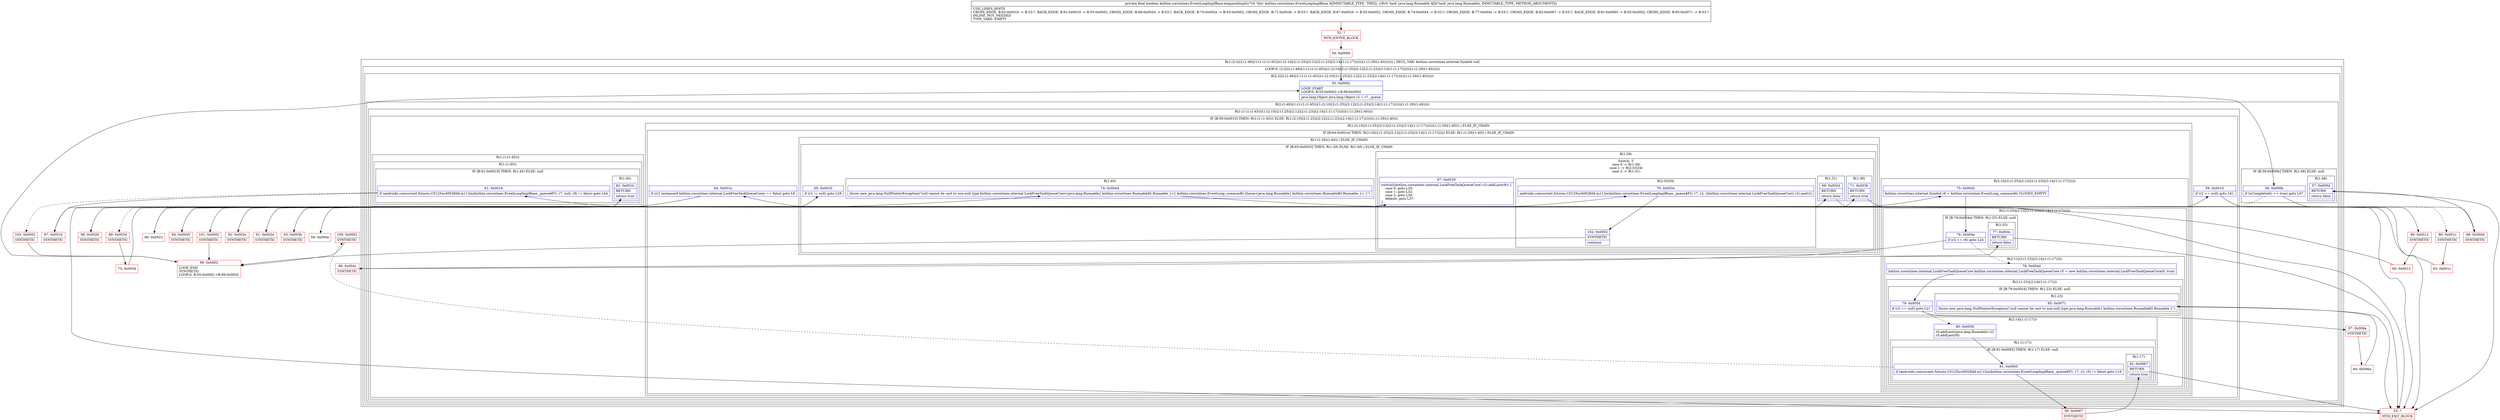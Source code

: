 digraph "CFG forkotlinx.coroutines.EventLoopImplBase.enqueueImpl(Ljava\/lang\/Runnable;)Z" {
subgraph cluster_Region_482403963 {
label = "R(1:(2:2|(2:(1:48)|(1:(1:(1:(1:45)))(1:(2:10|(2:(1:25)|(2:12|(2:(1:23)|(2:14|(1:(1:17)))))))(1:(1:29)(1:40))))))) | DECL_VAR: kotlinx.coroutines.internal.Symbol null\l";
node [shape=record,color=blue];
subgraph cluster_LoopRegion_884478754 {
label = "LOOP:0: (2:2|(2:(1:48)|(1:(1:(1:(1:45)))(1:(2:10|(2:(1:25)|(2:12|(2:(1:23)|(2:14|(1:(1:17)))))))(1:(1:29)(1:40))))))";
node [shape=record,color=blue];
subgraph cluster_Region_909879732 {
label = "R(2:2|(2:(1:48)|(1:(1:(1:(1:45)))(1:(2:10|(2:(1:25)|(2:12|(2:(1:23)|(2:14|(1:(1:17)))))))(1:(1:29)(1:40))))))";
node [shape=record,color=blue];
Node_55 [shape=record,label="{55\:\ 0x0002|LOOP_START\lLOOP:0: B:55:0x0002\-\>B:99:0x0002\l|java.lang.Object java.lang.Object r2 = r7._queue\l}"];
subgraph cluster_Region_713241607 {
label = "R(2:(1:48)|(1:(1:(1:(1:45)))(1:(2:10|(2:(1:25)|(2:12|(2:(1:23)|(2:14|(1:(1:17)))))))(1:(1:29)(1:40)))))";
node [shape=record,color=blue];
subgraph cluster_IfRegion_1065237927 {
label = "IF [B:56:0x000b] THEN: R(1:48) ELSE: null";
node [shape=record,color=blue];
Node_56 [shape=record,label="{56\:\ 0x000b|if (isCompleted() == true) goto L47\l}"];
subgraph cluster_Region_613869325 {
label = "R(1:48)";
node [shape=record,color=blue];
Node_57 [shape=record,label="{57\:\ 0x000d|RETURN\l|return false\l}"];
}
}
subgraph cluster_Region_1355010494 {
label = "R(1:(1:(1:(1:45)))(1:(2:10|(2:(1:25)|(2:12|(2:(1:23)|(2:14|(1:(1:17)))))))(1:(1:29)(1:40))))";
node [shape=record,color=blue];
subgraph cluster_IfRegion_308691125 {
label = "IF [B:59:0x0010] THEN: R(1:(1:(1:45))) ELSE: R(1:(2:10|(2:(1:25)|(2:12|(2:(1:23)|(2:14|(1:(1:17)))))))(1:(1:29)(1:40)))";
node [shape=record,color=blue];
Node_59 [shape=record,label="{59\:\ 0x0010|if (r2 == null) goto L41\l}"];
subgraph cluster_Region_1674831021 {
label = "R(1:(1:(1:45)))";
node [shape=record,color=blue];
subgraph cluster_Region_755920501 {
label = "R(1:(1:45))";
node [shape=record,color=blue];
subgraph cluster_IfRegion_1051941462 {
label = "IF [B:61:0x0019] THEN: R(1:45) ELSE: null";
node [shape=record,color=blue];
Node_61 [shape=record,label="{61\:\ 0x0019|if (androidx.concurrent.futures.C0125xc40028dd.m112m(kotlinx.coroutines.EventLoopImplBase._queue$FU, r7, null, r8) != false) goto L44\l}"];
subgraph cluster_Region_1882399263 {
label = "R(1:45)";
node [shape=record,color=blue];
Node_62 [shape=record,label="{62\:\ 0x001b|RETURN\l|return true\l}"];
}
}
}
}
subgraph cluster_Region_213472824 {
label = "R(1:(2:10|(2:(1:25)|(2:12|(2:(1:23)|(2:14|(1:(1:17)))))))(1:(1:29)(1:40))) | ELSE_IF_CHAIN\l";
node [shape=record,color=blue];
subgraph cluster_IfRegion_1459907675 {
label = "IF [B:64:0x001e] THEN: R(2:10|(2:(1:25)|(2:12|(2:(1:23)|(2:14|(1:(1:17))))))) ELSE: R(1:(1:29)(1:40)) | ELSE_IF_CHAIN\l";
node [shape=record,color=blue];
Node_64 [shape=record,label="{64\:\ 0x001e|if ((r2 instanceof kotlinx.coroutines.internal.LockFreeTaskQueueCore) == false) goto L9\l}"];
subgraph cluster_Region_1175935578 {
label = "R(2:10|(2:(1:25)|(2:12|(2:(1:23)|(2:14|(1:(1:17)))))))";
node [shape=record,color=blue];
Node_75 [shape=record,label="{75\:\ 0x0045|kotlinx.coroutines.internal.Symbol r6 = kotlinx.coroutines.EventLoop_commonKt.CLOSED_EMPTY\l}"];
subgraph cluster_Region_1377496092 {
label = "R(2:(1:25)|(2:12|(2:(1:23)|(2:14|(1:(1:17))))))";
node [shape=record,color=blue];
subgraph cluster_IfRegion_462929519 {
label = "IF [B:76:0x004a] THEN: R(1:25) ELSE: null";
node [shape=record,color=blue];
Node_76 [shape=record,label="{76\:\ 0x004a|if (r2 == r6) goto L24\l}"];
subgraph cluster_Region_1985969635 {
label = "R(1:25)";
node [shape=record,color=blue];
Node_77 [shape=record,label="{77\:\ 0x004c|RETURN\l|return false\l}"];
}
}
subgraph cluster_Region_218954569 {
label = "R(2:12|(2:(1:23)|(2:14|(1:(1:17)))))";
node [shape=record,color=blue];
Node_78 [shape=record,label="{78\:\ 0x004d|kotlinx.coroutines.internal.LockFreeTaskQueueCore kotlinx.coroutines.internal.LockFreeTaskQueueCore r5 = new kotlinx.coroutines.internal.LockFreeTaskQueueCore(8, true)\l}"];
subgraph cluster_Region_529898221 {
label = "R(2:(1:23)|(2:14|(1:(1:17))))";
node [shape=record,color=blue];
subgraph cluster_IfRegion_1888141984 {
label = "IF [B:79:0x0054] THEN: R(1:23) ELSE: null";
node [shape=record,color=blue];
Node_79 [shape=record,label="{79\:\ 0x0054|if (r2 == null) goto L21\l}"];
subgraph cluster_Region_1499137969 {
label = "R(1:23)";
node [shape=record,color=blue];
Node_85 [shape=record,label="{85\:\ 0x0071|throw new java.lang.NullPointerException(\"null cannot be cast to non\-null type java.lang.Runnable\{ kotlinx.coroutines.RunnableKt.Runnable \}\")\l}"];
}
}
subgraph cluster_Region_1346979820 {
label = "R(2:14|(1:(1:17)))";
node [shape=record,color=blue];
Node_80 [shape=record,label="{80\:\ 0x0056|r5.addLast((java.lang.Runnable) r2)\lr5.addLast(r8)\l}"];
subgraph cluster_Region_1545890442 {
label = "R(1:(1:17))";
node [shape=record,color=blue];
subgraph cluster_IfRegion_618368778 {
label = "IF [B:81:0x0065] THEN: R(1:17) ELSE: null";
node [shape=record,color=blue];
Node_81 [shape=record,label="{81\:\ 0x0065|if (androidx.concurrent.futures.C0125xc40028dd.m112m(kotlinx.coroutines.EventLoopImplBase._queue$FU, r7, r2, r5) != false) goto L16\l}"];
subgraph cluster_Region_1369023624 {
label = "R(1:17)";
node [shape=record,color=blue];
Node_82 [shape=record,label="{82\:\ 0x0067|RETURN\l|return true\l}"];
}
}
}
}
}
}
}
}
subgraph cluster_Region_1650986660 {
label = "R(1:(1:29)(1:40)) | ELSE_IF_CHAIN\l";
node [shape=record,color=blue];
subgraph cluster_IfRegion_35203384 {
label = "IF [B:65:0x0020] THEN: R(1:29) ELSE: R(1:40) | ELSE_IF_CHAIN\l";
node [shape=record,color=blue];
Node_65 [shape=record,label="{65\:\ 0x0020|if (r2 != null) goto L28\l}"];
subgraph cluster_Region_1661987799 {
label = "R(1:29)";
node [shape=record,color=blue];
subgraph cluster_SwitchRegion_614491161 {
label = "Switch: 3
 case 0 -> R(1:36)
 case 1 -> R(2:33|34)
 case 2 -> R(1:31)";
node [shape=record,color=blue];
Node_67 [shape=record,label="{67\:\ 0x0029|switch(((kotlinx.coroutines.internal.LockFreeTaskQueueCore) r2).addLast(r8)) \{\l    case 0: goto L35;\l    case 1: goto L32;\l    case 2: goto L30;\l    default: goto L37;\l\}\l}"];
subgraph cluster_Region_478194950 {
label = "R(1:36)";
node [shape=record,color=blue];
Node_71 [shape=record,label="{71\:\ 0x003b|RETURN\l|return true\l}"];
}
subgraph cluster_Region_1045176646 {
label = "R(2:33|34)";
node [shape=record,color=blue];
Node_70 [shape=record,label="{70\:\ 0x002e|androidx.concurrent.futures.C0125xc40028dd.m112m(kotlinx.coroutines.EventLoopImplBase._queue$FU, r7, r2, ((kotlinx.coroutines.internal.LockFreeTaskQueueCore) r2).next())\l}"];
Node_102 [shape=record,label="{102\:\ 0x0002|SYNTHETIC\l|continue\l}"];
}
subgraph cluster_Region_2222074 {
label = "R(1:31)";
node [shape=record,color=blue];
Node_69 [shape=record,label="{69\:\ 0x002d|RETURN\l|return false\l}"];
}
}
}
subgraph cluster_Region_572441716 {
label = "R(1:40)";
node [shape=record,color=blue];
Node_74 [shape=record,label="{74\:\ 0x0044|throw new java.lang.NullPointerException(\"null cannot be cast to non\-null type kotlinx.coroutines.internal.LockFreeTaskQueueCore\<java.lang.Runnable\{ kotlinx.coroutines.RunnableKt.Runnable \}\>\{ kotlinx.coroutines.EventLoop_commonKt.Queue\<java.lang.Runnable\{ kotlinx.coroutines.RunnableKt.Runnable \}\> \}\")\l}"];
}
}
}
}
}
}
}
}
}
}
}
Node_52 [shape=record,color=red,label="{52\:\ ?|MTH_ENTER_BLOCK\l}"];
Node_54 [shape=record,color=red,label="{54\:\ 0x0000}"];
Node_58 [shape=record,color=red,label="{58\:\ 0x000e}"];
Node_86 [shape=record,color=red,label="{86\:\ 0x001c|SYNTHETIC\l}"];
Node_63 [shape=record,color=red,label="{63\:\ 0x001c}"];
Node_94 [shape=record,color=red,label="{94\:\ 0x0045|SYNTHETIC\l}"];
Node_95 [shape=record,color=red,label="{95\:\ 0x0067|SYNTHETIC\l}"];
Node_53 [shape=record,color=red,label="{53\:\ ?|MTH_EXIT_BLOCK\l}"];
Node_100 [shape=record,color=red,label="{100\:\ 0x0002|SYNTHETIC\l}"];
Node_99 [shape=record,color=red,label="{99\:\ 0x0002|LOOP_END\lSYNTHETIC\lLOOP:0: B:55:0x0002\-\>B:99:0x0002\l}"];
Node_97 [shape=record,color=red,label="{97\:\ 0x006a|SYNTHETIC\l}"];
Node_84 [shape=record,color=red,label="{84\:\ 0x006a}"];
Node_96 [shape=record,color=red,label="{96\:\ 0x004c|SYNTHETIC\l}"];
Node_98 [shape=record,color=red,label="{98\:\ 0x0020|SYNTHETIC\l}"];
Node_66 [shape=record,color=red,label="{66\:\ 0x0022}"];
Node_91 [shape=record,color=red,label="{91\:\ 0x002d|SYNTHETIC\l}"];
Node_92 [shape=record,color=red,label="{92\:\ 0x002e|SYNTHETIC\l}"];
Node_93 [shape=record,color=red,label="{93\:\ 0x003b|SYNTHETIC\l}"];
Node_101 [shape=record,color=red,label="{101\:\ 0x0002|SYNTHETIC\l}"];
Node_89 [shape=record,color=red,label="{89\:\ 0x003d|SYNTHETIC\l}"];
Node_73 [shape=record,color=red,label="{73\:\ 0x003d}"];
Node_90 [shape=record,color=red,label="{90\:\ 0x0012|SYNTHETIC\l}"];
Node_60 [shape=record,color=red,label="{60\:\ 0x0012}"];
Node_87 [shape=record,color=red,label="{87\:\ 0x001b|SYNTHETIC\l}"];
Node_103 [shape=record,color=red,label="{103\:\ 0x0002|SYNTHETIC\l}"];
Node_88 [shape=record,color=red,label="{88\:\ 0x000d|SYNTHETIC\l}"];
MethodNode[shape=record,label="{private final boolean kotlinx.coroutines.EventLoopImplBase.enqueueImpl((r7v0 'this' kotlinx.coroutines.EventLoopImplBase A[IMMUTABLE_TYPE, THIS]), (r8v0 'task' java.lang.Runnable A[D('task' java.lang.Runnable), IMMUTABLE_TYPE, METHOD_ARGUMENT]))  | USE_LINES_HINTS\lCROSS_EDGE: B:62:0x001b \-\> B:53:?, BACK_EDGE: B:61:0x0019 \-\> B:55:0x0002, CROSS_EDGE: B:69:0x002d \-\> B:53:?, BACK_EDGE: B:70:0x002e \-\> B:55:0x0002, CROSS_EDGE: B:71:0x003b \-\> B:53:?, BACK_EDGE: B:67:0x0029 \-\> B:55:0x0002, CROSS_EDGE: B:74:0x0044 \-\> B:53:?, CROSS_EDGE: B:77:0x004c \-\> B:53:?, CROSS_EDGE: B:82:0x0067 \-\> B:53:?, BACK_EDGE: B:81:0x0065 \-\> B:55:0x0002, CROSS_EDGE: B:85:0x0071 \-\> B:53:?\lINLINE_NOT_NEEDED\lTYPE_VARS: EMPTY\l}"];
MethodNode -> Node_52;Node_55 -> Node_56;
Node_56 -> Node_58[style=dashed];
Node_56 -> Node_88;
Node_57 -> Node_53;
Node_59 -> Node_86[style=dashed];
Node_59 -> Node_90;
Node_61 -> Node_87;
Node_61 -> Node_103[style=dashed];
Node_62 -> Node_53;
Node_64 -> Node_94;
Node_64 -> Node_98[style=dashed];
Node_75 -> Node_76;
Node_76 -> Node_78[style=dashed];
Node_76 -> Node_96;
Node_77 -> Node_53;
Node_78 -> Node_79;
Node_79 -> Node_80[style=dashed];
Node_79 -> Node_97;
Node_85 -> Node_53;
Node_80 -> Node_81;
Node_81 -> Node_95;
Node_81 -> Node_100[style=dashed];
Node_82 -> Node_53;
Node_65 -> Node_66;
Node_65 -> Node_89[style=dashed];
Node_67 -> Node_91;
Node_67 -> Node_92;
Node_67 -> Node_93;
Node_67 -> Node_101;
Node_71 -> Node_53;
Node_70 -> Node_102;
Node_102 -> Node_99;
Node_69 -> Node_53;
Node_74 -> Node_53;
Node_52 -> Node_54;
Node_54 -> Node_55;
Node_58 -> Node_59;
Node_86 -> Node_63;
Node_63 -> Node_64;
Node_94 -> Node_75;
Node_95 -> Node_82;
Node_100 -> Node_99;
Node_99 -> Node_55;
Node_97 -> Node_84;
Node_84 -> Node_85;
Node_96 -> Node_77;
Node_98 -> Node_65;
Node_66 -> Node_67;
Node_91 -> Node_69;
Node_92 -> Node_70;
Node_93 -> Node_71;
Node_101 -> Node_99;
Node_89 -> Node_73;
Node_73 -> Node_74;
Node_90 -> Node_60;
Node_60 -> Node_61;
Node_87 -> Node_62;
Node_103 -> Node_99;
Node_88 -> Node_57;
}

